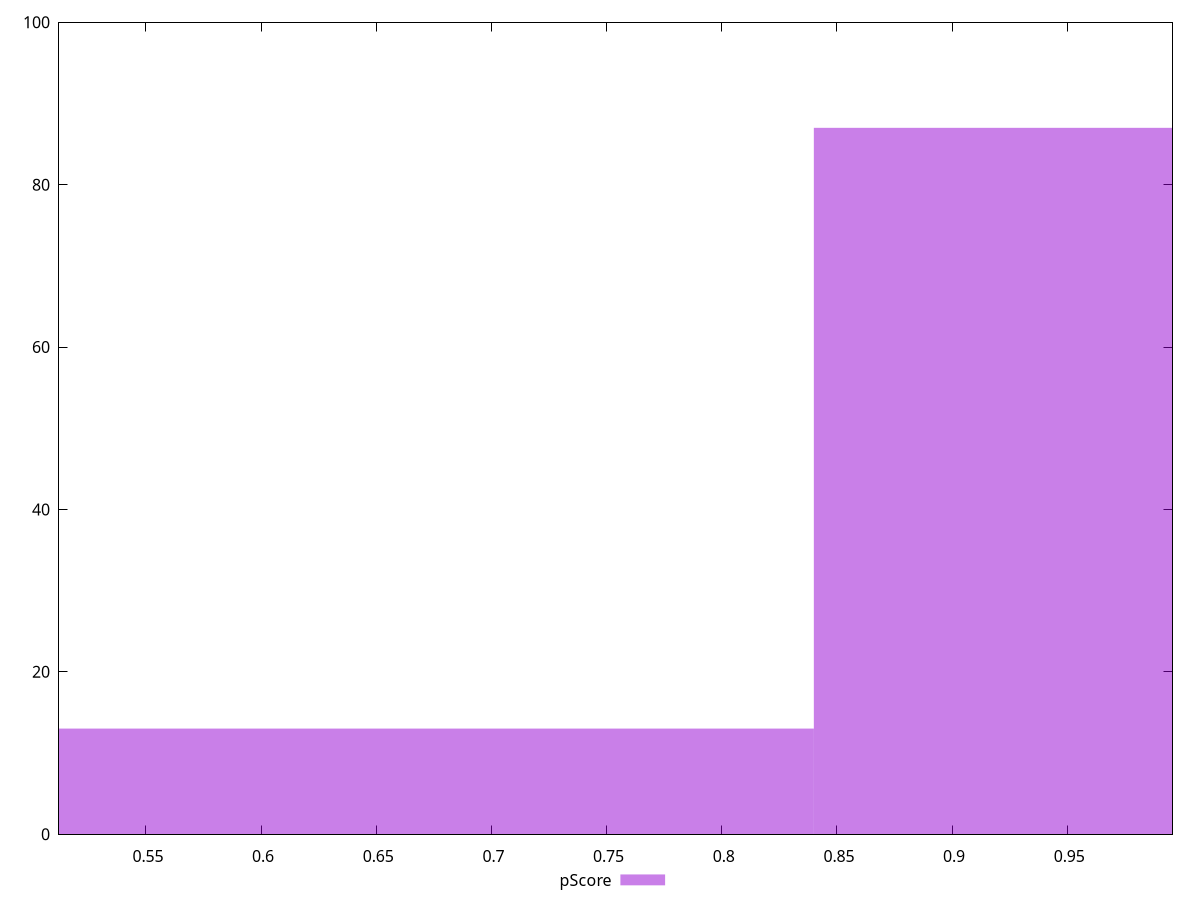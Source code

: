 reset

$pScore <<EOF
1.0079926984433027 87
0.6719951322955352 13
EOF

set key outside below
set boxwidth 0.3359975661477676
set xrange [0.5122473283092595:0.9957239681115386]
set yrange [0:100]
set trange [0:100]
set style fill transparent solid 0.5 noborder
set terminal svg size 640, 490 enhanced background rgb 'white'
set output "report_00019_2021-02-10T18-14-37.922Z//first-cpu-idle/samples/pages+cached+noadtech+nomedia/pScore/histogram.svg"

plot $pScore title "pScore" with boxes

reset
